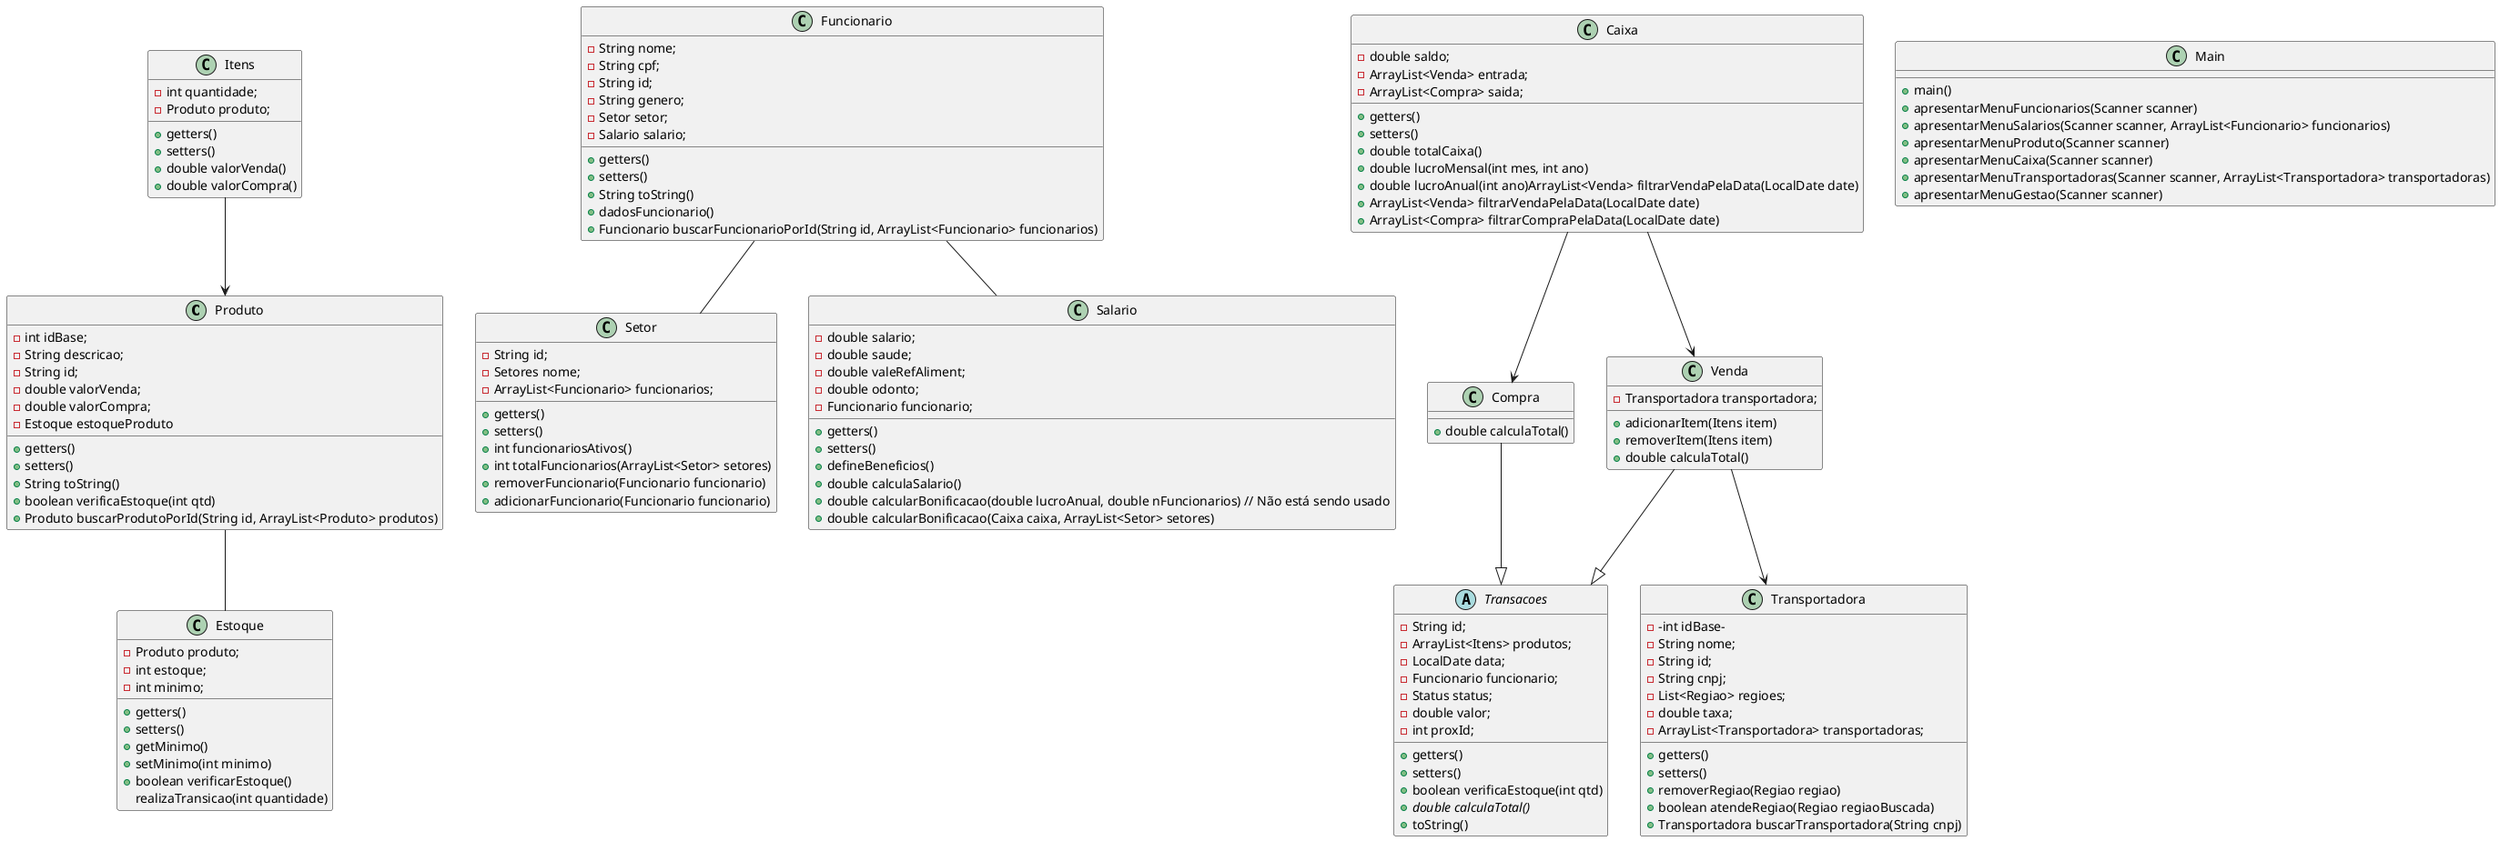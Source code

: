 @startuml
class Produto {
    -int idBase;
    -String descricao;
    -String id;
    -double valorVenda;
    -double valorCompra;
    -Estoque estoqueProduto

    +getters()
    +setters()
    +String toString()
    +boolean verificaEstoque(int qtd)
    +Produto buscarProdutoPorId(String id, ArrayList<Produto> produtos)
}

Produto -- Estoque

class Estoque{
    -Produto produto;
    -int estoque;
    -int minimo;

    +getters()
    +setters()
    +getMinimo()
    +setMinimo(int minimo)
    +boolean verificarEstoque()
    realizaTransicao(int quantidade)
}

Funcionario -- Setor
Funcionario -- Salario

class Funcionario{
    -String nome;
    -String cpf;
    -String id;
    -String genero;
    - Setor setor;
    - Salario salario;

    +getters()
    +setters()
    +String toString()
    +dadosFuncionario()
    +Funcionario buscarFuncionarioPorId(String id, ArrayList<Funcionario> funcionarios)
}

class Setor{
    - String id;
    - Setores nome;
    - ArrayList<Funcionario> funcionarios;

    +getters()
    +setters()
    +int funcionariosAtivos()
    +int totalFuncionarios(ArrayList<Setor> setores)
    +removerFuncionario(Funcionario funcionario)
    +adicionarFuncionario(Funcionario funcionario)

}

class Salario{
    - double salario;
    - double saude;
    - double valeRefAliment;
    - double odonto;
    - Funcionario funcionario;

    +getters()
    +setters()
    +defineBeneficios()
    +double calculaSalario()
    +double calcularBonificacao(double lucroAnual, double nFuncionarios) // Não está sendo usado
    +double calcularBonificacao(Caixa caixa, ArrayList<Setor> setores)
}


Venda --|> Transacoes
Compra --|> Transacoes
abstract class Transacoes{
    - String id;
    - ArrayList<Itens> produtos;
    - LocalDate data;
    - Funcionario funcionario;
    - Status status;
    - double valor;
    - int proxId;

    +getters()
    +setters()
    +boolean verificaEstoque(int qtd)
    +double calculaTotal() {abstract}
    +toString()
}

Venda --> Transportadora
class Venda{
    -Transportadora transportadora;

    +adicionarItem(Itens item)
    +removerItem(Itens item)
    +double calculaTotal()
}


class Compra{
    +double calculaTotal()
}

Itens --> Produto

class Itens{
    -int quantidade;
    -Produto produto;

    +getters()
    +setters()
    +double valorVenda()
    +double valorCompra()
}

Caixa --> Venda
Caixa --> Compra
class Caixa{
    - double saldo;
    - ArrayList<Venda> entrada;
    - ArrayList<Compra> saida;

    +getters()
    +setters()
    +double totalCaixa()
    +double lucroMensal(int mes, int ano)
    +double lucroAnual(int ano)ArrayList<Venda> filtrarVendaPelaData(LocalDate date)
    +ArrayList<Venda> filtrarVendaPelaData(LocalDate date)
    +ArrayList<Compra> filtrarCompraPelaData(LocalDate date)
}

class Transportadora{
    - -int idBase-
    - String nome;
    - String id;
    - String cnpj;
    - List<Regiao> regioes;
    - double taxa;
    - ArrayList<Transportadora> transportadoras;

    +getters()
    +setters()
    +removerRegiao(Regiao regiao)
    +boolean atendeRegiao(Regiao regiaoBuscada)
    +Transportadora buscarTransportadora(String cnpj)
}

class Main{

    +main()
    +apresentarMenuFuncionarios(Scanner scanner)
    +apresentarMenuSalarios(Scanner scanner, ArrayList<Funcionario> funcionarios)
    +apresentarMenuProduto(Scanner scanner)
    +apresentarMenuCaixa(Scanner scanner)
    +apresentarMenuTransportadoras(Scanner scanner, ArrayList<Transportadora> transportadoras)
    +apresentarMenuGestao(Scanner scanner)
}

@enduml